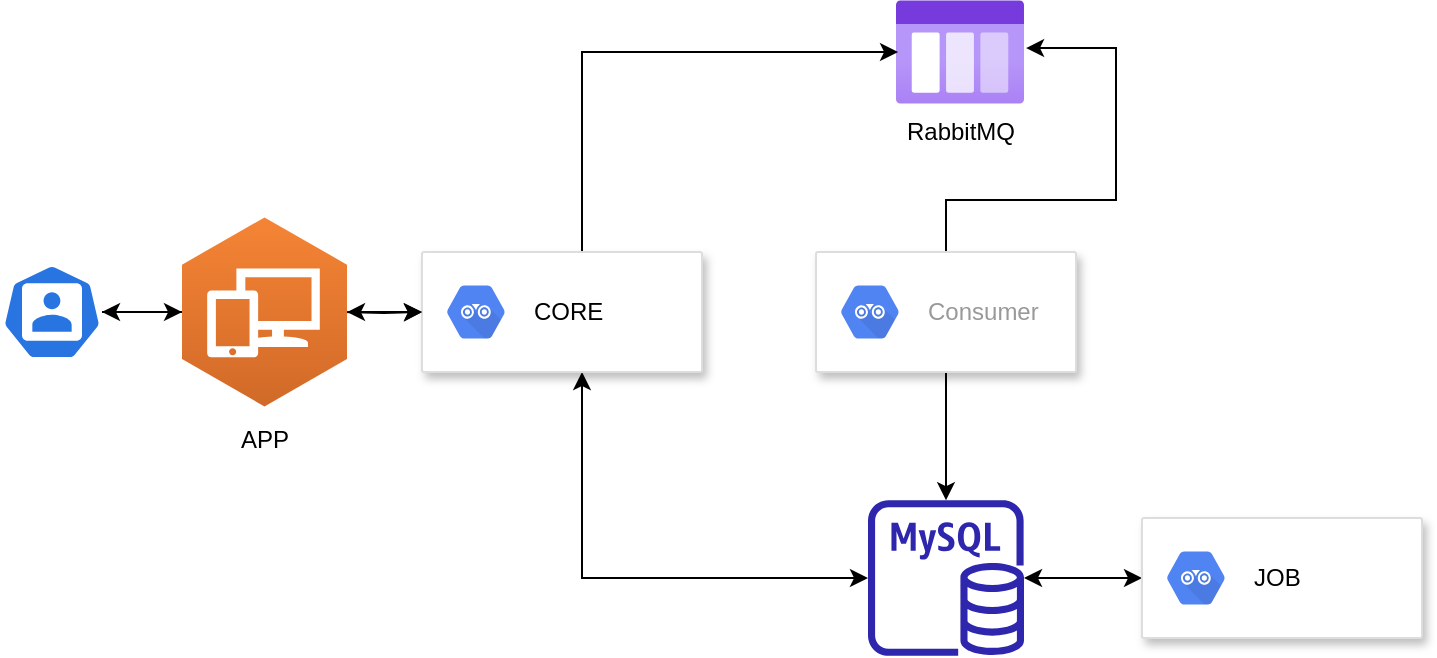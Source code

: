 <mxfile version="15.8.8"><diagram id="GRcD4KNSv5QY9fTcX1om" name="Page-1"><mxGraphModel dx="1051" dy="783" grid="1" gridSize="10" guides="1" tooltips="1" connect="1" arrows="1" fold="1" page="1" pageScale="1" pageWidth="850" pageHeight="1100" math="0" shadow="0"><root><mxCell id="0"/><mxCell id="1" parent="0"/><mxCell id="SpzcfbbRY2HG-tpmt_rC-1" value="" style="sketch=0;outlineConnect=0;fontColor=#232F3E;gradientColor=none;fillColor=#2E27AD;strokeColor=none;dashed=0;verticalLabelPosition=bottom;verticalAlign=top;align=center;html=1;fontSize=12;fontStyle=0;aspect=fixed;pointerEvents=1;shape=mxgraph.aws4.rds_mysql_instance;" vertex="1" parent="1"><mxGeometry x="493" y="410" width="78" height="78" as="geometry"/></mxCell><mxCell id="SpzcfbbRY2HG-tpmt_rC-2" value="RabbitMQ" style="aspect=fixed;html=1;points=[];align=center;image;fontSize=12;image=img/lib/azure2/general/Storage_Queue.svg;" vertex="1" parent="1"><mxGeometry x="507" y="160" width="64" height="52" as="geometry"/></mxCell><mxCell id="SpzcfbbRY2HG-tpmt_rC-13" style="edgeStyle=orthogonalEdgeStyle;rounded=0;orthogonalLoop=1;jettySize=auto;html=1;entryX=0;entryY=0.5;entryDx=0;entryDy=0;" edge="1" parent="1" source="SpzcfbbRY2HG-tpmt_rC-4"><mxGeometry relative="1" as="geometry"><mxPoint x="170" y="316" as="targetPoint"/></mxGeometry></mxCell><mxCell id="SpzcfbbRY2HG-tpmt_rC-4" value="" style="sketch=0;html=1;dashed=0;whitespace=wrap;fillColor=#2875E2;strokeColor=#ffffff;points=[[0.005,0.63,0],[0.1,0.2,0],[0.9,0.2,0],[0.5,0,0],[0.995,0.63,0],[0.72,0.99,0],[0.5,1,0],[0.28,0.99,0]];shape=mxgraph.kubernetes.icon;prIcon=user" vertex="1" parent="1"><mxGeometry x="60" y="292" width="50" height="48" as="geometry"/></mxCell><mxCell id="SpzcfbbRY2HG-tpmt_rC-21" style="edgeStyle=orthogonalEdgeStyle;rounded=0;orthogonalLoop=1;jettySize=auto;html=1;entryX=1.016;entryY=0.462;entryDx=0;entryDy=0;entryPerimeter=0;" edge="1" parent="1" source="SpzcfbbRY2HG-tpmt_rC-5" target="SpzcfbbRY2HG-tpmt_rC-2"><mxGeometry relative="1" as="geometry"><mxPoint x="532" y="220" as="targetPoint"/><Array as="points"><mxPoint x="532" y="260"/><mxPoint x="617" y="260"/><mxPoint x="617" y="184"/></Array></mxGeometry></mxCell><mxCell id="SpzcfbbRY2HG-tpmt_rC-22" style="edgeStyle=orthogonalEdgeStyle;rounded=0;orthogonalLoop=1;jettySize=auto;html=1;" edge="1" parent="1" source="SpzcfbbRY2HG-tpmt_rC-5" target="SpzcfbbRY2HG-tpmt_rC-1"><mxGeometry relative="1" as="geometry"/></mxCell><mxCell id="SpzcfbbRY2HG-tpmt_rC-5" value="" style="strokeColor=#dddddd;shadow=1;strokeWidth=1;rounded=1;absoluteArcSize=1;arcSize=2;" vertex="1" parent="1"><mxGeometry x="467" y="286" width="130" height="60" as="geometry"/></mxCell><mxCell id="SpzcfbbRY2HG-tpmt_rC-6" value="Consumer" style="sketch=0;dashed=0;connectable=0;html=1;fillColor=#5184F3;strokeColor=none;shape=mxgraph.gcp2.hexIcon;prIcon=api_analytics;part=1;labelPosition=right;verticalLabelPosition=middle;align=left;verticalAlign=middle;spacingLeft=5;fontColor=#999999;fontSize=12;" vertex="1" parent="SpzcfbbRY2HG-tpmt_rC-5"><mxGeometry y="0.5" width="44" height="39" relative="1" as="geometry"><mxPoint x="5" y="-19.5" as="offset"/></mxGeometry></mxCell><mxCell id="SpzcfbbRY2HG-tpmt_rC-19" style="edgeStyle=orthogonalEdgeStyle;rounded=0;orthogonalLoop=1;jettySize=auto;html=1;entryX=0.016;entryY=0.5;entryDx=0;entryDy=0;entryPerimeter=0;" edge="1" parent="1" source="SpzcfbbRY2HG-tpmt_rC-7" target="SpzcfbbRY2HG-tpmt_rC-2"><mxGeometry relative="1" as="geometry"><Array as="points"><mxPoint x="350" y="186"/></Array></mxGeometry></mxCell><mxCell id="SpzcfbbRY2HG-tpmt_rC-20" style="edgeStyle=orthogonalEdgeStyle;rounded=0;orthogonalLoop=1;jettySize=auto;html=1;startArrow=classic;startFill=1;" edge="1" parent="1" source="SpzcfbbRY2HG-tpmt_rC-7" target="SpzcfbbRY2HG-tpmt_rC-1"><mxGeometry relative="1" as="geometry"><Array as="points"><mxPoint x="350" y="449"/></Array></mxGeometry></mxCell><mxCell id="SpzcfbbRY2HG-tpmt_rC-7" value="" style="strokeColor=#dddddd;shadow=1;strokeWidth=1;rounded=1;absoluteArcSize=1;arcSize=2;" vertex="1" parent="1"><mxGeometry x="270" y="286" width="140" height="60" as="geometry"/></mxCell><mxCell id="SpzcfbbRY2HG-tpmt_rC-8" value="&lt;font color=&quot;#000000&quot;&gt;&lt;span&gt;CORE&lt;/span&gt;&lt;/font&gt;" style="sketch=0;dashed=0;connectable=0;html=1;fillColor=#5184F3;strokeColor=none;shape=mxgraph.gcp2.hexIcon;prIcon=api_analytics;part=1;labelPosition=right;verticalLabelPosition=middle;align=left;verticalAlign=middle;spacingLeft=5;fontColor=#999999;fontSize=12;" vertex="1" parent="SpzcfbbRY2HG-tpmt_rC-7"><mxGeometry y="0.5" width="44" height="39" relative="1" as="geometry"><mxPoint x="5" y="-19.5" as="offset"/></mxGeometry></mxCell><mxCell id="SpzcfbbRY2HG-tpmt_rC-23" value="" style="edgeStyle=orthogonalEdgeStyle;rounded=0;orthogonalLoop=1;jettySize=auto;html=1;endArrow=classic;endFill=1;startArrow=classic;startFill=1;" edge="1" parent="1" source="SpzcfbbRY2HG-tpmt_rC-9" target="SpzcfbbRY2HG-tpmt_rC-1"><mxGeometry relative="1" as="geometry"/></mxCell><mxCell id="SpzcfbbRY2HG-tpmt_rC-9" value="" style="strokeColor=#dddddd;shadow=1;strokeWidth=1;rounded=1;absoluteArcSize=1;arcSize=2;" vertex="1" parent="1"><mxGeometry x="630" y="419" width="140" height="60" as="geometry"/></mxCell><mxCell id="SpzcfbbRY2HG-tpmt_rC-10" value="&lt;font color=&quot;#000000&quot;&gt;&lt;span&gt;JOB&lt;/span&gt;&lt;/font&gt;" style="sketch=0;dashed=0;connectable=0;html=1;fillColor=#5184F3;strokeColor=none;shape=mxgraph.gcp2.hexIcon;prIcon=api_analytics;part=1;labelPosition=right;verticalLabelPosition=middle;align=left;verticalAlign=middle;spacingLeft=5;fontColor=#999999;fontSize=12;" vertex="1" parent="SpzcfbbRY2HG-tpmt_rC-9"><mxGeometry y="0.5" width="44" height="39" relative="1" as="geometry"><mxPoint x="5" y="-19.5" as="offset"/></mxGeometry></mxCell><mxCell id="SpzcfbbRY2HG-tpmt_rC-14" style="edgeStyle=orthogonalEdgeStyle;rounded=0;orthogonalLoop=1;jettySize=auto;html=1;entryX=0;entryY=0.5;entryDx=0;entryDy=0;" edge="1" parent="1" target="SpzcfbbRY2HG-tpmt_rC-7"><mxGeometry relative="1" as="geometry"><mxPoint x="230" y="316" as="sourcePoint"/></mxGeometry></mxCell><mxCell id="SpzcfbbRY2HG-tpmt_rC-26" value="" style="edgeStyle=orthogonalEdgeStyle;rounded=0;orthogonalLoop=1;jettySize=auto;html=1;startArrow=classic;startFill=1;endArrow=classic;endFill=1;" edge="1" parent="1" source="SpzcfbbRY2HG-tpmt_rC-25" target="SpzcfbbRY2HG-tpmt_rC-4"><mxGeometry relative="1" as="geometry"/></mxCell><mxCell id="SpzcfbbRY2HG-tpmt_rC-27" value="" style="edgeStyle=orthogonalEdgeStyle;rounded=0;orthogonalLoop=1;jettySize=auto;html=1;startArrow=classic;startFill=1;endArrow=classic;endFill=1;" edge="1" parent="1" source="SpzcfbbRY2HG-tpmt_rC-25" target="SpzcfbbRY2HG-tpmt_rC-7"><mxGeometry relative="1" as="geometry"/></mxCell><mxCell id="SpzcfbbRY2HG-tpmt_rC-25" value="" style="outlineConnect=0;dashed=0;verticalLabelPosition=bottom;verticalAlign=top;align=center;html=1;shape=mxgraph.aws3.workspaces;fillColor=#D16A28;gradientColor=#F58435;gradientDirection=north;" vertex="1" parent="1"><mxGeometry x="150" y="268.75" width="82.5" height="94.5" as="geometry"/></mxCell><mxCell id="SpzcfbbRY2HG-tpmt_rC-28" value="APP" style="text;html=1;align=center;verticalAlign=middle;resizable=0;points=[];autosize=1;strokeColor=none;fillColor=none;" vertex="1" parent="1"><mxGeometry x="171.25" y="370" width="40" height="20" as="geometry"/></mxCell></root></mxGraphModel></diagram></mxfile>